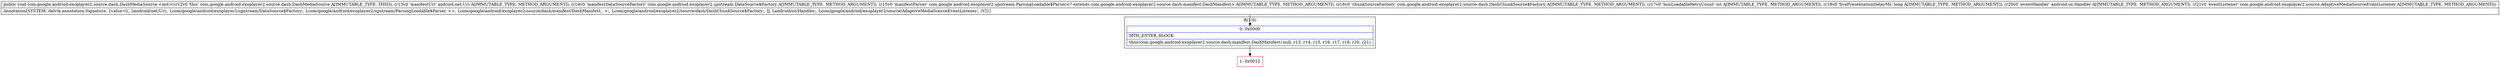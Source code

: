 digraph "CFG forcom.google.android.exoplayer2.source.dash.DashMediaSource.\<init\>(Landroid\/net\/Uri;Lcom\/google\/android\/exoplayer2\/upstream\/DataSource$Factory;Lcom\/google\/android\/exoplayer2\/upstream\/ParsingLoadable$Parser;Lcom\/google\/android\/exoplayer2\/source\/dash\/DashChunkSource$Factory;IJLandroid\/os\/Handler;Lcom\/google\/android\/exoplayer2\/source\/AdaptiveMediaSourceEventListener;)V" {
subgraph cluster_Region_964416243 {
label = "R(1:0)";
node [shape=record,color=blue];
Node_0 [shape=record,label="{0\:\ 0x0000|MTH_ENTER_BLOCK\l|this((com.google.android.exoplayer2.source.dash.manifest.DashManifest) null, r13, r14, r15, r16, r17, r18, r20, r21)\l}"];
}
Node_1 [shape=record,color=red,label="{1\:\ 0x0012}"];
MethodNode[shape=record,label="{public void com.google.android.exoplayer2.source.dash.DashMediaSource.\<init\>((r12v0 'this' com.google.android.exoplayer2.source.dash.DashMediaSource A[IMMUTABLE_TYPE, THIS]), (r13v0 'manifestUri' android.net.Uri A[IMMUTABLE_TYPE, METHOD_ARGUMENT]), (r14v0 'manifestDataSourceFactory' com.google.android.exoplayer2.upstream.DataSource$Factory A[IMMUTABLE_TYPE, METHOD_ARGUMENT]), (r15v0 'manifestParser' com.google.android.exoplayer2.upstream.ParsingLoadable$Parser\<? extends com.google.android.exoplayer2.source.dash.manifest.DashManifest\> A[IMMUTABLE_TYPE, METHOD_ARGUMENT]), (r16v0 'chunkSourceFactory' com.google.android.exoplayer2.source.dash.DashChunkSource$Factory A[IMMUTABLE_TYPE, METHOD_ARGUMENT]), (r17v0 'minLoadableRetryCount' int A[IMMUTABLE_TYPE, METHOD_ARGUMENT]), (r18v0 'livePresentationDelayMs' long A[IMMUTABLE_TYPE, METHOD_ARGUMENT]), (r20v0 'eventHandler' android.os.Handler A[IMMUTABLE_TYPE, METHOD_ARGUMENT]), (r21v0 'eventListener' com.google.android.exoplayer2.source.AdaptiveMediaSourceEventListener A[IMMUTABLE_TYPE, METHOD_ARGUMENT]))  | Annotation[SYSTEM, dalvik.annotation.Signature, \{value=[(, Landroid\/net\/Uri;, Lcom\/google\/android\/exoplayer2\/upstream\/DataSource$Factory;, Lcom\/google\/android\/exoplayer2\/upstream\/ParsingLoadable$Parser, \<+, Lcom\/google\/android\/exoplayer2\/source\/dash\/manifest\/DashManifest;, \>;, Lcom\/google\/android\/exoplayer2\/source\/dash\/DashChunkSource$Factory;, IJ, Landroid\/os\/Handler;, Lcom\/google\/android\/exoplayer2\/source\/AdaptiveMediaSourceEventListener;, )V]\}]\l}"];
MethodNode -> Node_0;
Node_0 -> Node_1;
}

